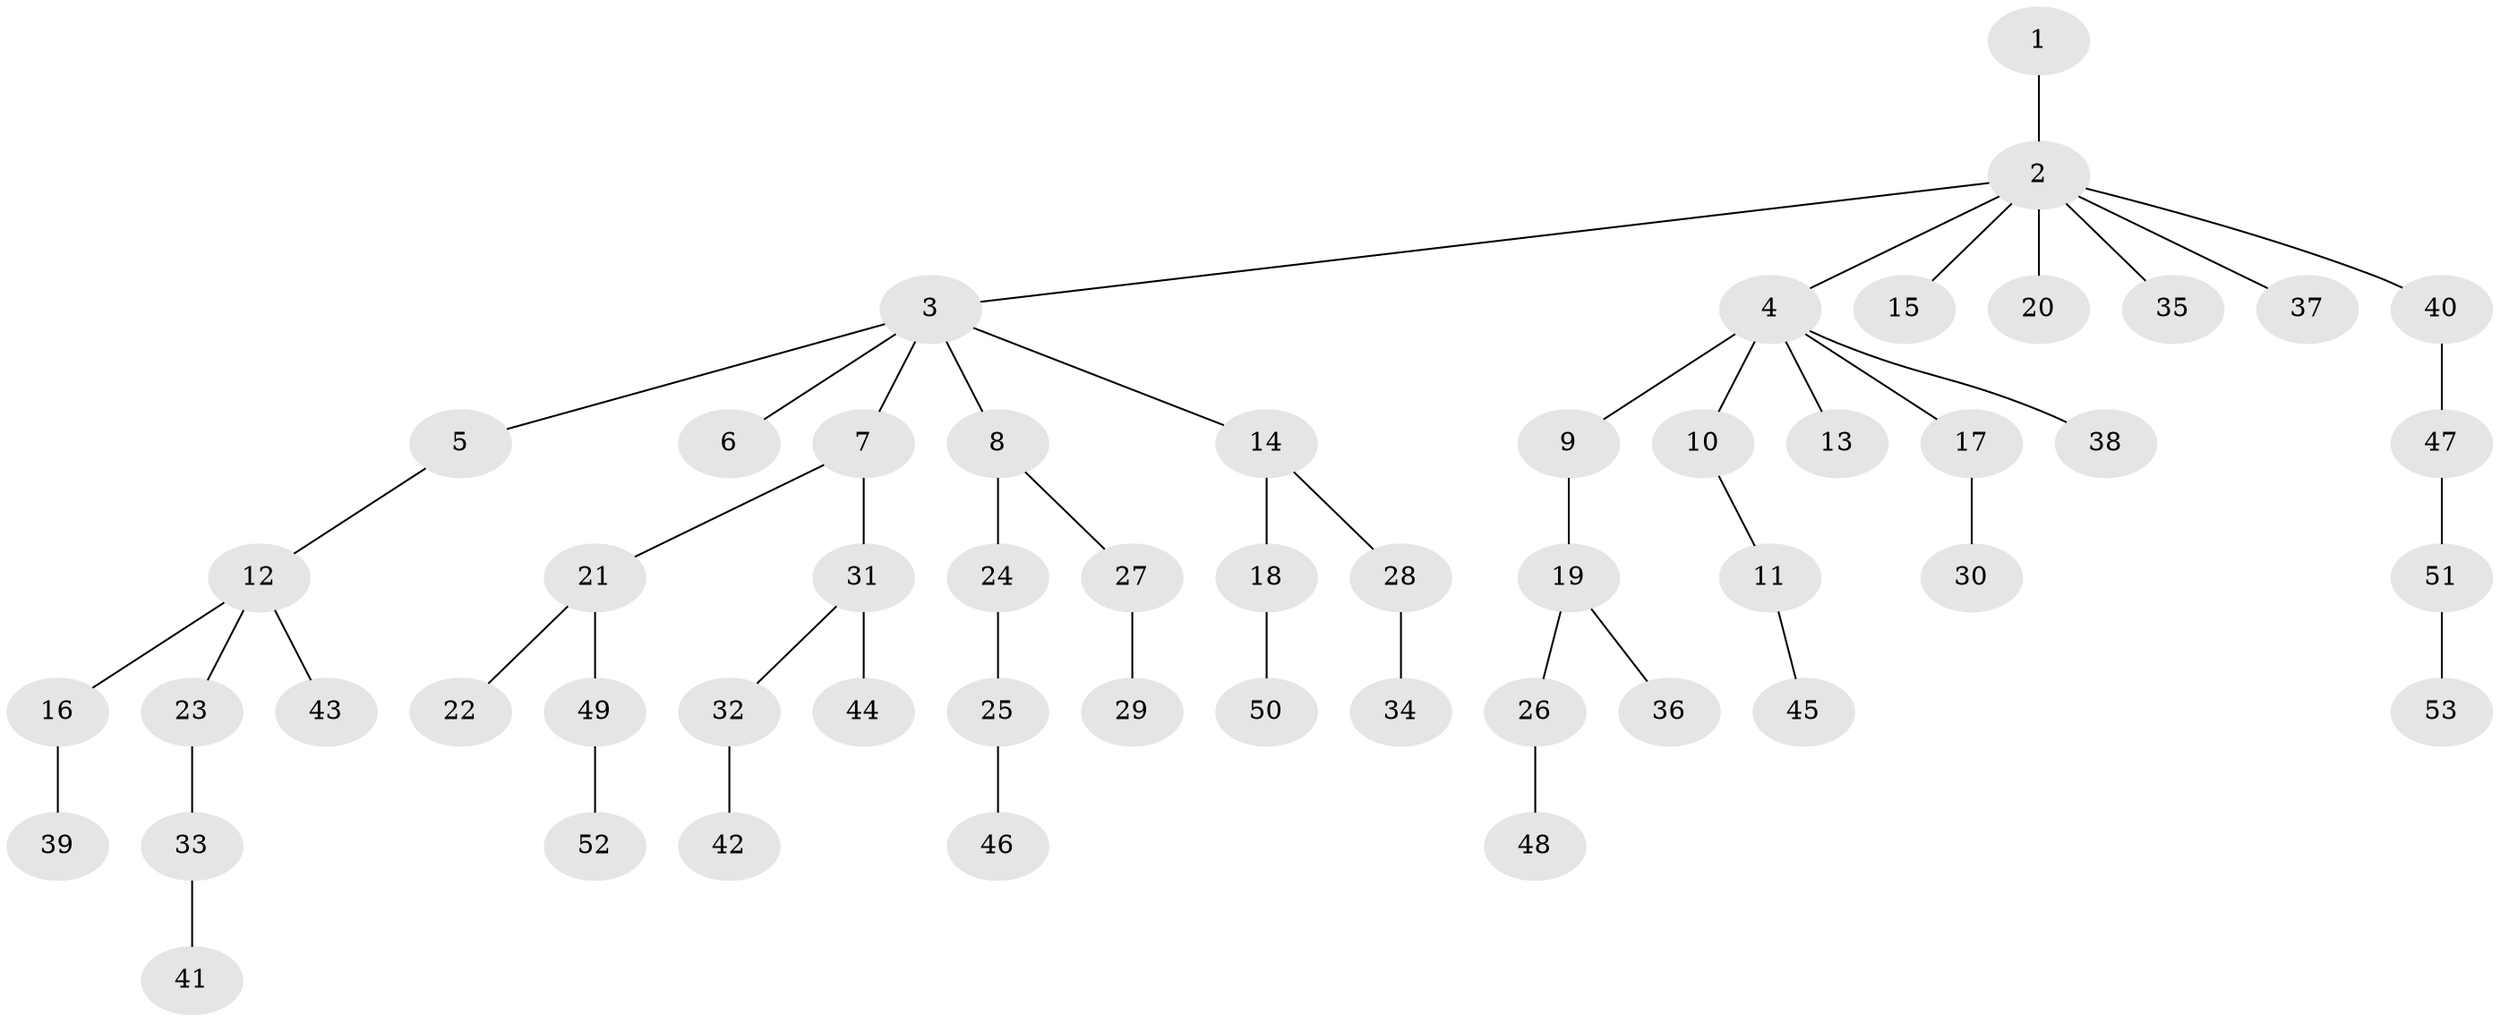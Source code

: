 // coarse degree distribution, {1: 0.48148148148148145, 4: 0.037037037037037035, 5: 0.037037037037037035, 3: 0.2222222222222222, 2: 0.2222222222222222}
// Generated by graph-tools (version 1.1) at 2025/51/03/04/25 22:51:46]
// undirected, 53 vertices, 52 edges
graph export_dot {
  node [color=gray90,style=filled];
  1;
  2;
  3;
  4;
  5;
  6;
  7;
  8;
  9;
  10;
  11;
  12;
  13;
  14;
  15;
  16;
  17;
  18;
  19;
  20;
  21;
  22;
  23;
  24;
  25;
  26;
  27;
  28;
  29;
  30;
  31;
  32;
  33;
  34;
  35;
  36;
  37;
  38;
  39;
  40;
  41;
  42;
  43;
  44;
  45;
  46;
  47;
  48;
  49;
  50;
  51;
  52;
  53;
  1 -- 2;
  2 -- 3;
  2 -- 4;
  2 -- 15;
  2 -- 20;
  2 -- 35;
  2 -- 37;
  2 -- 40;
  3 -- 5;
  3 -- 6;
  3 -- 7;
  3 -- 8;
  3 -- 14;
  4 -- 9;
  4 -- 10;
  4 -- 13;
  4 -- 17;
  4 -- 38;
  5 -- 12;
  7 -- 21;
  7 -- 31;
  8 -- 24;
  8 -- 27;
  9 -- 19;
  10 -- 11;
  11 -- 45;
  12 -- 16;
  12 -- 23;
  12 -- 43;
  14 -- 18;
  14 -- 28;
  16 -- 39;
  17 -- 30;
  18 -- 50;
  19 -- 26;
  19 -- 36;
  21 -- 22;
  21 -- 49;
  23 -- 33;
  24 -- 25;
  25 -- 46;
  26 -- 48;
  27 -- 29;
  28 -- 34;
  31 -- 32;
  31 -- 44;
  32 -- 42;
  33 -- 41;
  40 -- 47;
  47 -- 51;
  49 -- 52;
  51 -- 53;
}
